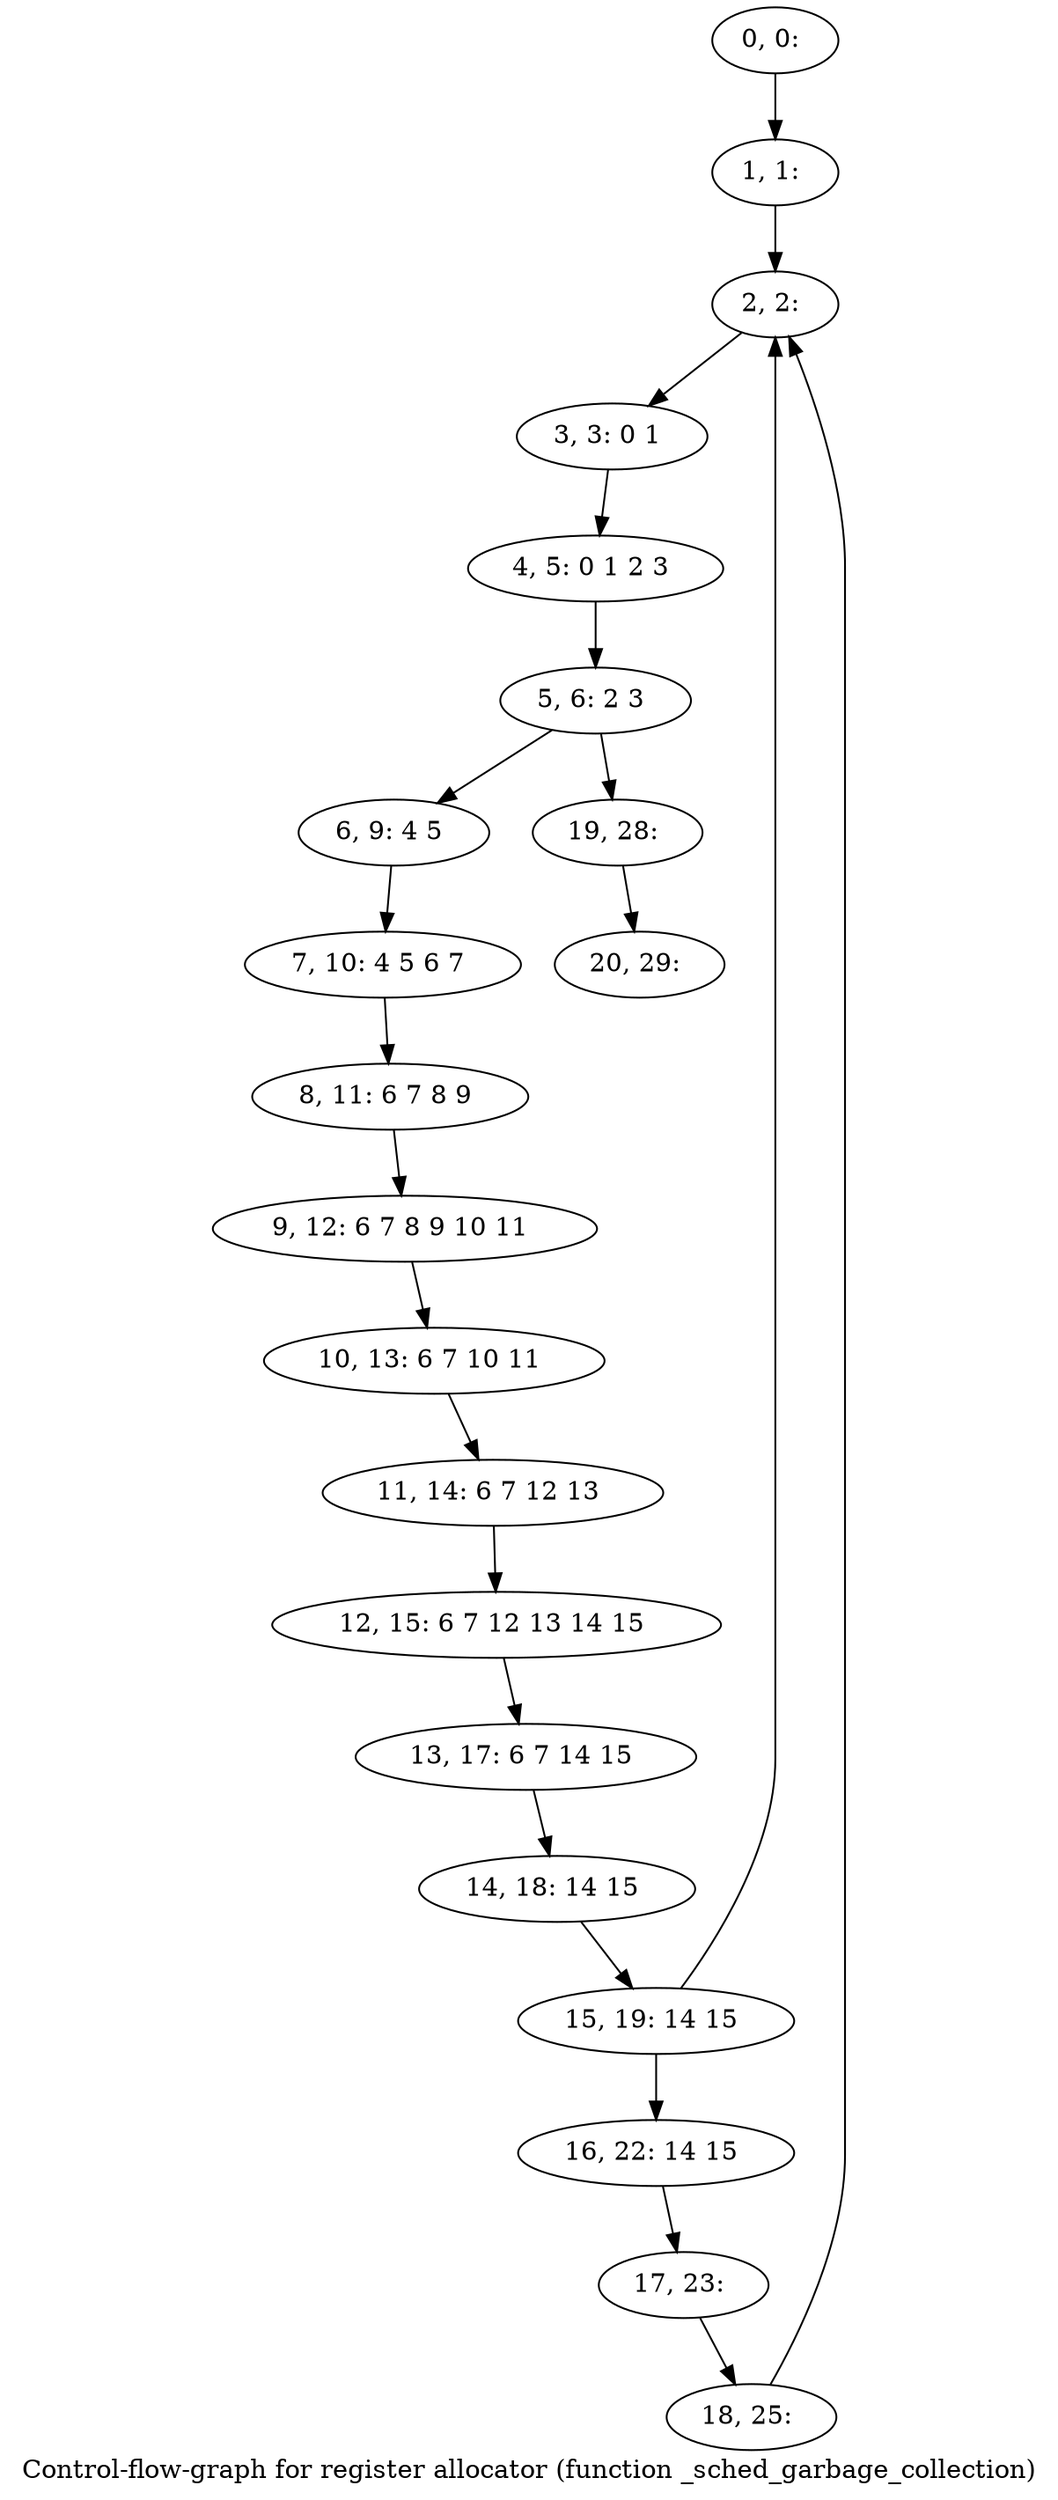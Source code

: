 digraph G {
graph [label="Control-flow-graph for register allocator (function _sched_garbage_collection)"]
0[label="0, 0: "];
1[label="1, 1: "];
2[label="2, 2: "];
3[label="3, 3: 0 1 "];
4[label="4, 5: 0 1 2 3 "];
5[label="5, 6: 2 3 "];
6[label="6, 9: 4 5 "];
7[label="7, 10: 4 5 6 7 "];
8[label="8, 11: 6 7 8 9 "];
9[label="9, 12: 6 7 8 9 10 11 "];
10[label="10, 13: 6 7 10 11 "];
11[label="11, 14: 6 7 12 13 "];
12[label="12, 15: 6 7 12 13 14 15 "];
13[label="13, 17: 6 7 14 15 "];
14[label="14, 18: 14 15 "];
15[label="15, 19: 14 15 "];
16[label="16, 22: 14 15 "];
17[label="17, 23: "];
18[label="18, 25: "];
19[label="19, 28: "];
20[label="20, 29: "];
0->1 ;
1->2 ;
2->3 ;
3->4 ;
4->5 ;
5->6 ;
5->19 ;
6->7 ;
7->8 ;
8->9 ;
9->10 ;
10->11 ;
11->12 ;
12->13 ;
13->14 ;
14->15 ;
15->16 ;
15->2 ;
16->17 ;
17->18 ;
18->2 ;
19->20 ;
}
